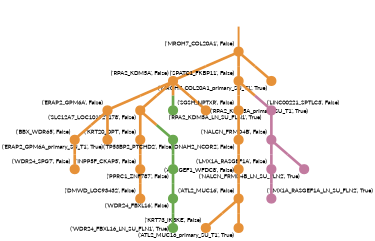 strict digraph  {
graph[splines=false]; nodesep=0.7; rankdir=TB; ranksep=0.6; forcelabels=true; dpi=600; size=2.5;
0 [color="#e69138ff", fillcolor="#e69138ff", fixedsize=true, fontname=Lato, fontsize="12pt", height="0.25", label="", penwidth=3, shape=circle, style=filled, xlabel="('MROH7_COL20A1', False)"];
4 [color="#e69138ff", fillcolor="#e69138ff", fixedsize=true, fontname=Lato, fontsize="12pt", height="0.25", label="", penwidth=3, shape=circle, style=filled, xlabel="('RPA2_KDM5A', False)"];
10 [color="#e69138ff", fillcolor="#e69138ff", fixedsize=true, fontname=Lato, fontsize="12pt", height="0.25", label="", penwidth=3, shape=circle, style=filled, xlabel="('SPATC1_FKBP11', False)"];
25 [color="#e69138ff", fillcolor="#e69138ff", fixedsize=true, fontname=Lato, fontsize="12pt", height="0.25", label="", penwidth=3, shape=circle, style=filled, xlabel="('MROH7_COL20A1_primary_SU_T1', True)"];
1 [color="#c27ba0ff", fillcolor="#c27ba0ff", fixedsize=true, fontname=Lato, fontsize="12pt", height="0.25", label="", penwidth=3, shape=circle, style=filled, xlabel="('NALCN_FRMD4B', False)"];
18 [color="#c27ba0ff", fillcolor="#c27ba0ff", fixedsize=true, fontname=Lato, fontsize="12pt", height="0.25", label="", penwidth=3, shape=circle, style=filled, xlabel="('LMX1A_RASGEF1A', False)"];
23 [color="#c27ba0ff", fillcolor="#c27ba0ff", fixedsize=true, fontname=Lato, fontsize="12pt", height="0.25", label="", penwidth=3, shape=circle, style=filled, xlabel="('NALCN_FRMD4B_LN_SU_FLN2', True)"];
2 [color="#e69138ff", fillcolor="#e69138ff", fixedsize=true, fontname=Lato, fontsize="12pt", height="0.25", label="", penwidth=3, shape=circle, style=filled, xlabel="('KRT20_DPT', False)"];
15 [color="#e69138ff", fillcolor="#e69138ff", fixedsize=true, fontname=Lato, fontsize="12pt", height="0.25", label="", penwidth=3, shape=circle, style=filled, xlabel="('INPP5F_CKAP5', False)"];
3 [color="#e69138ff", fillcolor="#e69138ff", fixedsize=true, fontname=Lato, fontsize="12pt", height="0.25", label="", penwidth=3, shape=circle, style=filled, xlabel="('SGSH_NPTXR', False)"];
17 [color="#e69138ff", fillcolor="#e69138ff", fixedsize=true, fontname=Lato, fontsize="12pt", height="0.25", label="", penwidth=3, shape=circle, style=filled, xlabel="('DNAH2_NCOR2', False)"];
8 [color="#e69138ff", fillcolor="#e69138ff", fixedsize=true, fontname=Lato, fontsize="12pt", height="0.25", label="", penwidth=3, shape=circle, style=filled, xlabel="('ERAP2_GPM6A', False)"];
11 [color="#e69138ff", fillcolor="#e69138ff", fixedsize=true, fontname=Lato, fontsize="12pt", height="0.25", label="", penwidth=3, shape=circle, style=filled, xlabel="('SLC12A7_LOC101927178', False)"];
21 [color="#6aa84fff", fillcolor="#6aa84fff", fixedsize=true, fontname=Lato, fontsize="12pt", height="0.25", label="", penwidth=3, shape=circle, style=filled, xlabel="('RPA2_KDM5A_LN_SU_FLN1', True)"];
26 [color="#e69138ff", fillcolor="#e69138ff", fixedsize=true, fontname=Lato, fontsize="12pt", height="0.25", label="", penwidth=3, shape=circle, style=filled, xlabel="('RPA2_KDM5A_primary_SU_T1', True)"];
5 [color="#e69138ff", fillcolor="#e69138ff", fixedsize=true, fontname=Lato, fontsize="12pt", height="0.25", label="", penwidth=3, shape=circle, style=filled, xlabel="('BBX_WDR65', False)"];
7 [color="#e69138ff", fillcolor="#e69138ff", fixedsize=true, fontname=Lato, fontsize="12pt", height="0.25", label="", penwidth=3, shape=circle, style=filled, xlabel="('WDR24_SPG7', False)"];
6 [color="#e69138ff", fillcolor="#e69138ff", fixedsize=true, fontname=Lato, fontsize="12pt", height="0.25", label="", penwidth=3, shape=circle, style=filled, xlabel="('ARHGEF1_WFDC8', False)"];
19 [color="#e69138ff", fillcolor="#e69138ff", fixedsize=true, fontname=Lato, fontsize="12pt", height="0.25", label="", penwidth=3, shape=circle, style=filled, xlabel="('ATL2_MUC16', False)"];
27 [color="#e69138ff", fillcolor="#e69138ff", fixedsize=true, fontname=Lato, fontsize="12pt", height="0.25", label="", penwidth=3, shape=circle, style=filled, xlabel="('ERAP2_GPM6A_primary_SU_T1', True)"];
9 [color="#c27ba0ff", fillcolor="#c27ba0ff", fixedsize=true, fontname=Lato, fontsize="12pt", height="0.25", label="", penwidth=3, shape=circle, style=filled, xlabel="('LINC00221_SPTLC3', False)"];
13 [color="#6aa84fff", fillcolor="#6aa84fff", fixedsize=true, fontname=Lato, fontsize="12pt", height="0.25", label="", penwidth=3, shape=circle, style=filled, xlabel="('TP53BP2_PTCHD2', False)"];
16 [color="#6aa84fff", fillcolor="#6aa84fff", fixedsize=true, fontname=Lato, fontsize="12pt", height="0.25", label="", penwidth=3, shape=circle, style=filled, xlabel="('PPRC1_ZNF787', False)"];
14 [color="#e69138ff", fillcolor="#e69138ff", fixedsize=true, fontname=Lato, fontsize="12pt", height="0.25", label="", penwidth=3, shape=circle, style=filled, xlabel="('DMWD_LOC93432', False)"];
20 [color="#6aa84fff", fillcolor="#6aa84fff", fixedsize=true, fontname=Lato, fontsize="12pt", height="0.25", label="", penwidth=3, shape=circle, style=filled, xlabel="('WDR24_FBXL16', False)"];
24 [color="#c27ba0ff", fillcolor="#c27ba0ff", fixedsize=true, fontname=Lato, fontsize="12pt", height="0.25", label="", penwidth=3, shape=circle, style=filled, xlabel="('LMX1A_RASGEF1A_LN_SU_FLN2', True)"];
12 [color="#e69138ff", fillcolor="#e69138ff", fixedsize=true, fontname=Lato, fontsize="12pt", height="0.25", label="", penwidth=3, shape=circle, style=filled, xlabel="('KRT73_IKBKE', False)"];
28 [color="#e69138ff", fillcolor="#e69138ff", fixedsize=true, fontname=Lato, fontsize="12pt", height="0.25", label="", penwidth=3, shape=circle, style=filled, xlabel="('ATL2_MUC16_primary_SU_T1', True)"];
22 [color="#6aa84fff", fillcolor="#6aa84fff", fixedsize=true, fontname=Lato, fontsize="12pt", height="0.25", label="", penwidth=3, shape=circle, style=filled, xlabel="('WDR24_FBXL16_LN_SU_FLN1', True)"];
normal [label="", penwidth=3, style=invis, xlabel="('MROH7_COL20A1', False)"];
0 -> 4  [arrowsize=0, color="#e69138ff;0.5:#e69138ff", minlen="1.0", penwidth="5.5", style=solid];
0 -> 10  [arrowsize=0, color="#e69138ff;0.5:#e69138ff", minlen="1.0", penwidth="5.5", style=solid];
0 -> 25  [arrowsize=0, color="#e69138ff;0.5:#e69138ff", minlen="1.0107066631317139", penwidth="5.5", style=solid];
4 -> 8  [arrowsize=0, color="#e69138ff;0.5:#e69138ff", minlen="1.3554604053497314", penwidth="5.5", style=solid];
4 -> 11  [arrowsize=0, color="#e69138ff;0.5:#e69138ff", minlen="1.2655246257781982", penwidth="5.5", style=solid];
4 -> 21  [arrowsize=0, color="#e69138ff;0.5:#6aa84fff", minlen="1.0107066631317139", penwidth="5.5", style=solid];
4 -> 26  [arrowsize=0, color="#e69138ff;0.5:#e69138ff", minlen="1.0107066631317139", penwidth="5.5", style=solid];
10 -> 3  [arrowsize=0, color="#e69138ff;0.5:#e69138ff", minlen="1.0", penwidth="5.5", style=solid];
10 -> 9  [arrowsize=0, color="#e69138ff;0.5:#c27ba0ff", minlen="1.3340470790863037", penwidth="5.5", style=solid];
1 -> 18  [arrowsize=0, color="#c27ba0ff;0.5:#c27ba0ff", minlen="1.0", penwidth="5.5", style=solid];
1 -> 23  [arrowsize=0, color="#c27ba0ff;0.5:#c27ba0ff", minlen="1.0107066631317139", penwidth="5.5", style=solid];
18 -> 24  [arrowsize=0, color="#c27ba0ff;0.5:#c27ba0ff", minlen="1.0107066631317139", penwidth="5.5", style=solid];
2 -> 15  [arrowsize=0, color="#e69138ff;0.5:#e69138ff", minlen="1.0", penwidth="5.5", style=solid];
15 -> 14  [arrowsize=0, color="#e69138ff;0.5:#e69138ff", minlen="1.0985010862350464", penwidth="5.5", style=solid];
3 -> 17  [arrowsize=0, color="#e69138ff;0.5:#e69138ff", minlen="1.0", penwidth="5.5", style=solid];
17 -> 6  [arrowsize=0, color="#e69138ff;0.5:#e69138ff", minlen="1.462526798248291", penwidth="5.5", style=solid];
8 -> 5  [arrowsize=0, color="#e69138ff;0.5:#e69138ff", minlen="1.5224839448928833", penwidth="5.5", style=solid];
8 -> 27  [arrowsize=0, color="#e69138ff;0.5:#e69138ff", minlen="1.0107066631317139", penwidth="5.5", style=solid];
11 -> 2  [arrowsize=0, color="#e69138ff;0.5:#e69138ff", minlen="1.0", penwidth="5.5", style=solid];
11 -> 13  [arrowsize=0, color="#e69138ff;0.5:#6aa84fff", minlen="1.1456103324890137", penwidth="5.5", style=solid];
5 -> 7  [arrowsize=0, color="#e69138ff;0.5:#e69138ff", minlen="1.4154175519943237", penwidth="5.5", style=solid];
6 -> 19  [arrowsize=0, color="#e69138ff;0.5:#e69138ff", minlen="1.0214133262634277", penwidth="5.5", style=solid];
19 -> 12  [arrowsize=0, color="#e69138ff;0.5:#e69138ff", minlen="1.2355459928512573", penwidth="5.5", style=solid];
19 -> 28  [arrowsize=0, color="#e69138ff;0.5:#e69138ff", minlen="1.0107066631317139", penwidth="5.5", style=solid];
9 -> 1  [arrowsize=0, color="#c27ba0ff;0.5:#c27ba0ff", minlen="1.0", penwidth="5.5", style=solid];
13 -> 16  [arrowsize=0, color="#6aa84fff;0.5:#6aa84fff", minlen="1.0556745529174805", penwidth="5.5", style=solid];
16 -> 20  [arrowsize=0, color="#6aa84fff;0.5:#6aa84fff", minlen="1.0214133262634277", penwidth="5.5", style=solid];
20 -> 22  [arrowsize=0, color="#6aa84fff;0.5:#6aa84fff", minlen="1.0107066631317139", penwidth="5.5", style=solid];
normal -> 0  [arrowsize=0, color="#e69138ff", label="", penwidth=4, style=solid];
}

